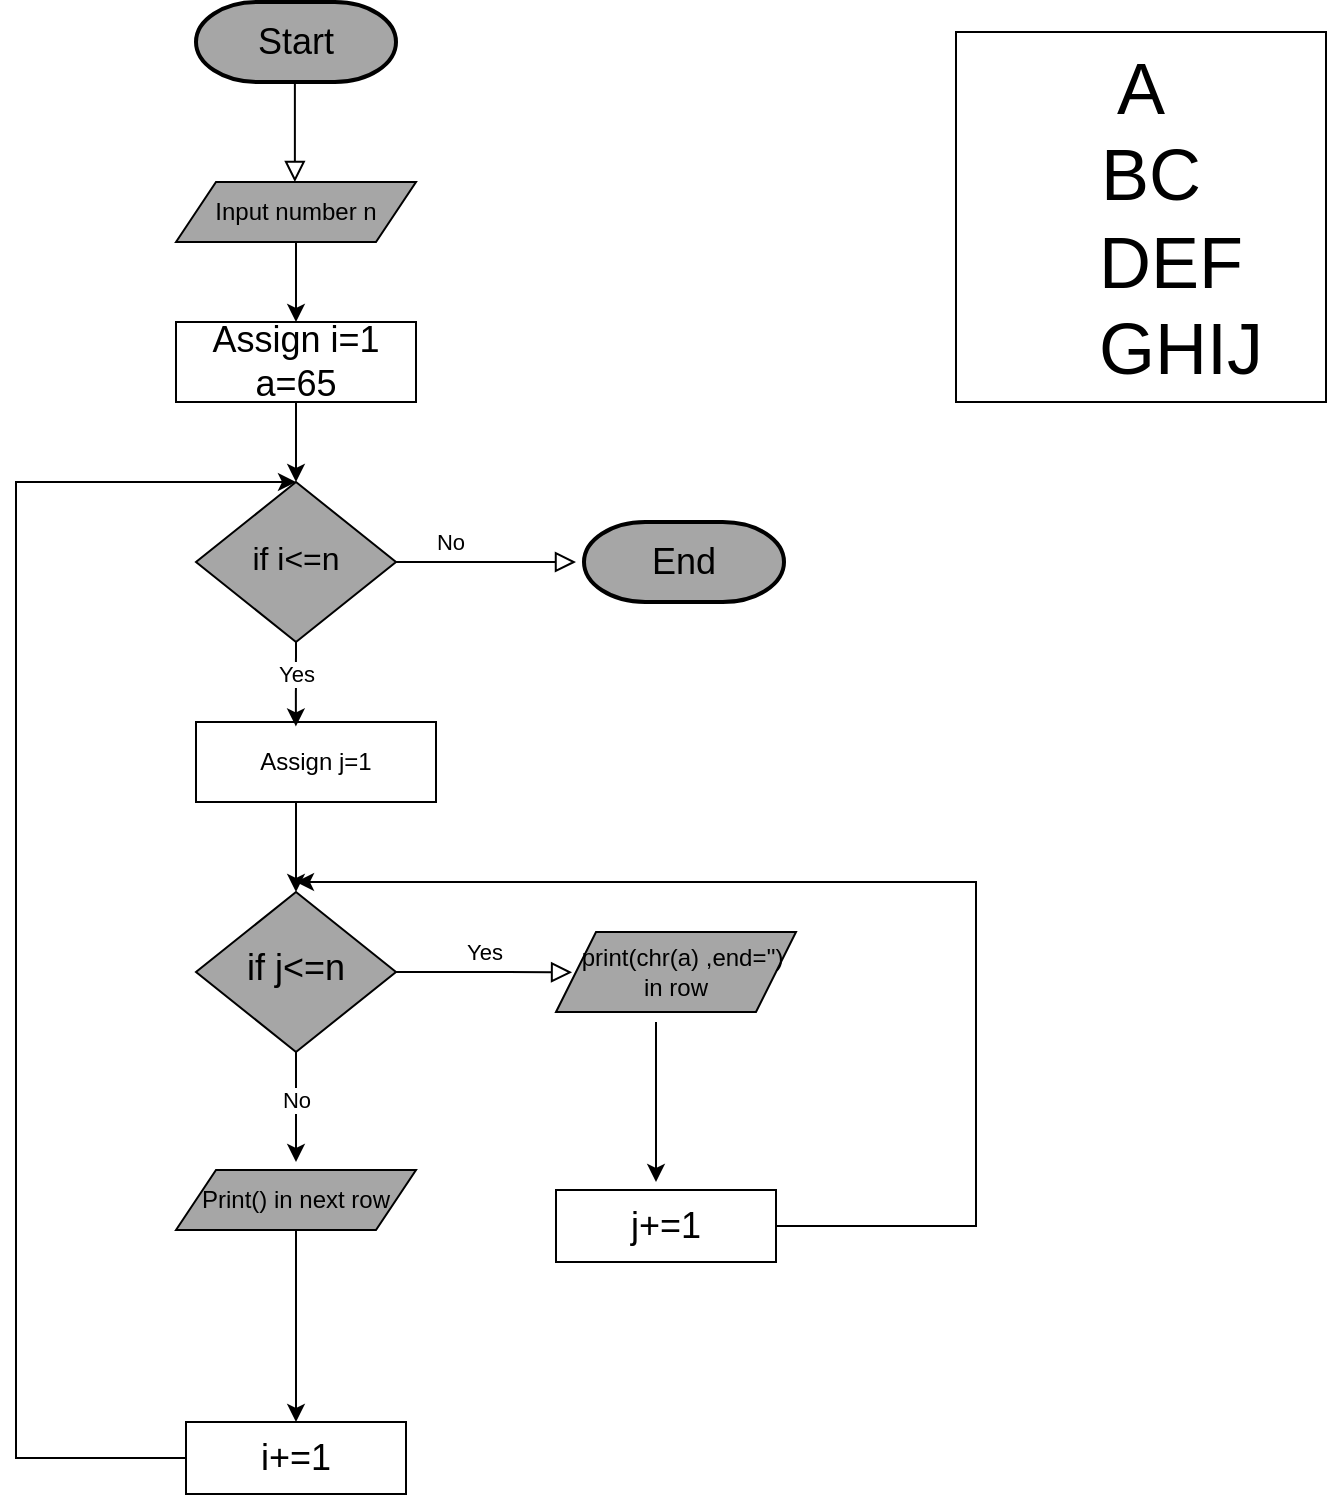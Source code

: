 <mxfile version="24.2.2" type="github">
  <diagram id="C5RBs43oDa-KdzZeNtuy" name="Page-1">
    <mxGraphModel dx="1750" dy="2039" grid="1" gridSize="10" guides="1" tooltips="1" connect="1" arrows="1" fold="1" page="1" pageScale="1" pageWidth="827" pageHeight="1169" background="none" math="0" shadow="0">
      <root>
        <mxCell id="WIyWlLk6GJQsqaUBKTNV-0" />
        <mxCell id="WIyWlLk6GJQsqaUBKTNV-1" parent="WIyWlLk6GJQsqaUBKTNV-0" />
        <mxCell id="WIyWlLk6GJQsqaUBKTNV-5" value="No" style="edgeStyle=orthogonalEdgeStyle;rounded=0;html=1;jettySize=auto;orthogonalLoop=1;fontSize=11;endArrow=block;endFill=0;endSize=8;strokeWidth=1;shadow=0;labelBackgroundColor=none;entryX=0;entryY=0.5;entryDx=0;entryDy=0;fillColor=#A6A6A6;" parent="WIyWlLk6GJQsqaUBKTNV-1" source="WIyWlLk6GJQsqaUBKTNV-6" edge="1">
          <mxGeometry x="-0.408" y="10" relative="1" as="geometry">
            <mxPoint as="offset" />
            <mxPoint x="360" y="280" as="targetPoint" />
          </mxGeometry>
        </mxCell>
        <mxCell id="WIyWlLk6GJQsqaUBKTNV-6" value="&lt;div&gt;&lt;font size=&quot;3&quot;&gt;if i&amp;lt;=n&lt;/font&gt;&lt;/div&gt;" style="rhombus;whiteSpace=wrap;html=1;shadow=0;fontFamily=Helvetica;fontSize=12;align=center;strokeWidth=1;spacing=6;spacingTop=-4;fillColor=#A6A6A6;rounded=0;" parent="WIyWlLk6GJQsqaUBKTNV-1" vertex="1">
          <mxGeometry x="170" y="240" width="100" height="80" as="geometry" />
        </mxCell>
        <mxCell id="WIyWlLk6GJQsqaUBKTNV-9" value="Yes" style="edgeStyle=orthogonalEdgeStyle;rounded=0;html=1;jettySize=auto;orthogonalLoop=1;fontSize=11;endArrow=block;endFill=0;endSize=8;strokeWidth=1;shadow=0;labelBackgroundColor=none;entryX=0.067;entryY=0.504;entryDx=0;entryDy=0;entryPerimeter=0;fillColor=#A6A6A6;" parent="WIyWlLk6GJQsqaUBKTNV-1" source="WIyWlLk6GJQsqaUBKTNV-10" target="iwPpwcAJchl694mHt0z0-7" edge="1">
          <mxGeometry y="10" relative="1" as="geometry">
            <mxPoint as="offset" />
            <mxPoint x="320" y="330" as="targetPoint" />
          </mxGeometry>
        </mxCell>
        <mxCell id="WIyWlLk6GJQsqaUBKTNV-10" value="&lt;div&gt;&lt;font style=&quot;font-size: 18px;&quot;&gt;if j&amp;lt;=n&lt;/font&gt;&lt;/div&gt;" style="rhombus;whiteSpace=wrap;html=1;shadow=0;fontFamily=Helvetica;fontSize=12;align=center;strokeWidth=1;spacing=6;spacingTop=-4;fillColor=#A6A6A6;rounded=0;" parent="WIyWlLk6GJQsqaUBKTNV-1" vertex="1">
          <mxGeometry x="170" y="445" width="100" height="80" as="geometry" />
        </mxCell>
        <mxCell id="iwPpwcAJchl694mHt0z0-0" value="Input number n" style="shape=parallelogram;perimeter=parallelogramPerimeter;whiteSpace=wrap;html=1;fixedSize=1;fillColor=#A6A6A6;rounded=0;" vertex="1" parent="WIyWlLk6GJQsqaUBKTNV-1">
          <mxGeometry x="160" y="90" width="120" height="30" as="geometry" />
        </mxCell>
        <mxCell id="iwPpwcAJchl694mHt0z0-2" value="" style="rounded=0;html=1;jettySize=auto;orthogonalLoop=1;fontSize=11;endArrow=block;endFill=0;endSize=8;strokeWidth=1;shadow=0;labelBackgroundColor=none;edgeStyle=orthogonalEdgeStyle;fillColor=#A6A6A6;" edge="1" parent="WIyWlLk6GJQsqaUBKTNV-1">
          <mxGeometry relative="1" as="geometry">
            <mxPoint x="219.44" y="40" as="sourcePoint" />
            <mxPoint x="219.44" y="90" as="targetPoint" />
          </mxGeometry>
        </mxCell>
        <mxCell id="iwPpwcAJchl694mHt0z0-7" value="&amp;nbsp; print(chr(a) ,end=&#39;&#39;)&lt;div&gt;in row&lt;/div&gt;" style="shape=parallelogram;perimeter=parallelogramPerimeter;whiteSpace=wrap;html=1;fixedSize=1;fillColor=#A6A6A6;rounded=0;" vertex="1" parent="WIyWlLk6GJQsqaUBKTNV-1">
          <mxGeometry x="350" y="465" width="120" height="40" as="geometry" />
        </mxCell>
        <mxCell id="iwPpwcAJchl694mHt0z0-14" value="Print() in next row" style="shape=parallelogram;perimeter=parallelogramPerimeter;whiteSpace=wrap;html=1;fixedSize=1;fillColor=#A6A6A6;rounded=0;" vertex="1" parent="WIyWlLk6GJQsqaUBKTNV-1">
          <mxGeometry x="160" y="584" width="120" height="30" as="geometry" />
        </mxCell>
        <mxCell id="iwPpwcAJchl694mHt0z0-16" value="&lt;font style=&quot;font-size: 18px;&quot;&gt;Assign i=1&lt;/font&gt;&lt;div&gt;&lt;font style=&quot;font-size: 18px;&quot;&gt;a=65&lt;/font&gt;&lt;/div&gt;" style="rounded=0;whiteSpace=wrap;html=1;" vertex="1" parent="WIyWlLk6GJQsqaUBKTNV-1">
          <mxGeometry x="160" y="160" width="120" height="40" as="geometry" />
        </mxCell>
        <mxCell id="iwPpwcAJchl694mHt0z0-17" value="" style="endArrow=classic;html=1;rounded=0;entryX=0.5;entryY=0;entryDx=0;entryDy=0;exitX=0.5;exitY=1;exitDx=0;exitDy=0;" edge="1" parent="WIyWlLk6GJQsqaUBKTNV-1" source="iwPpwcAJchl694mHt0z0-0" target="iwPpwcAJchl694mHt0z0-16">
          <mxGeometry width="50" height="50" relative="1" as="geometry">
            <mxPoint x="310" y="170" as="sourcePoint" />
            <mxPoint x="360" y="120" as="targetPoint" />
          </mxGeometry>
        </mxCell>
        <mxCell id="iwPpwcAJchl694mHt0z0-18" value="" style="endArrow=classic;html=1;rounded=0;entryX=0.5;entryY=0;entryDx=0;entryDy=0;exitX=0.5;exitY=1;exitDx=0;exitDy=0;" edge="1" parent="WIyWlLk6GJQsqaUBKTNV-1" source="iwPpwcAJchl694mHt0z0-16" target="WIyWlLk6GJQsqaUBKTNV-6">
          <mxGeometry width="50" height="50" relative="1" as="geometry">
            <mxPoint x="310" y="170" as="sourcePoint" />
            <mxPoint x="360" y="120" as="targetPoint" />
          </mxGeometry>
        </mxCell>
        <mxCell id="iwPpwcAJchl694mHt0z0-20" value="Assign j=1" style="rounded=0;whiteSpace=wrap;html=1;" vertex="1" parent="WIyWlLk6GJQsqaUBKTNV-1">
          <mxGeometry x="170" y="360" width="120" height="40" as="geometry" />
        </mxCell>
        <mxCell id="iwPpwcAJchl694mHt0z0-21" value="" style="endArrow=classic;html=1;rounded=0;entryX=0.416;entryY=0.055;entryDx=0;entryDy=0;exitX=0.5;exitY=1;exitDx=0;exitDy=0;entryPerimeter=0;" edge="1" parent="WIyWlLk6GJQsqaUBKTNV-1" source="WIyWlLk6GJQsqaUBKTNV-6" target="iwPpwcAJchl694mHt0z0-20">
          <mxGeometry width="50" height="50" relative="1" as="geometry">
            <mxPoint x="310" y="450" as="sourcePoint" />
            <mxPoint x="360" y="400" as="targetPoint" />
          </mxGeometry>
        </mxCell>
        <mxCell id="iwPpwcAJchl694mHt0z0-23" value="Yes" style="edgeLabel;html=1;align=center;verticalAlign=middle;resizable=0;points=[];rounded=0;" vertex="1" connectable="0" parent="iwPpwcAJchl694mHt0z0-21">
          <mxGeometry x="-0.273" relative="1" as="geometry">
            <mxPoint as="offset" />
          </mxGeometry>
        </mxCell>
        <mxCell id="iwPpwcAJchl694mHt0z0-24" value="" style="endArrow=classic;html=1;rounded=0;entryX=0.5;entryY=0;entryDx=0;entryDy=0;" edge="1" parent="WIyWlLk6GJQsqaUBKTNV-1" target="WIyWlLk6GJQsqaUBKTNV-10">
          <mxGeometry width="50" height="50" relative="1" as="geometry">
            <mxPoint x="220" y="400" as="sourcePoint" />
            <mxPoint x="80" y="420" as="targetPoint" />
          </mxGeometry>
        </mxCell>
        <mxCell id="iwPpwcAJchl694mHt0z0-25" value="" style="endArrow=classic;html=1;rounded=0;exitX=0.5;exitY=1;exitDx=0;exitDy=0;" edge="1" parent="WIyWlLk6GJQsqaUBKTNV-1" source="WIyWlLk6GJQsqaUBKTNV-10">
          <mxGeometry width="50" height="50" relative="1" as="geometry">
            <mxPoint x="260" y="430" as="sourcePoint" />
            <mxPoint x="220" y="580" as="targetPoint" />
          </mxGeometry>
        </mxCell>
        <mxCell id="iwPpwcAJchl694mHt0z0-26" value="No" style="edgeLabel;html=1;align=center;verticalAlign=middle;resizable=0;points=[];rounded=0;" vertex="1" connectable="0" parent="iwPpwcAJchl694mHt0z0-25">
          <mxGeometry x="-0.148" relative="1" as="geometry">
            <mxPoint as="offset" />
          </mxGeometry>
        </mxCell>
        <mxCell id="iwPpwcAJchl694mHt0z0-29" value="&lt;font style=&quot;font-size: 18px;&quot;&gt;j+=1&lt;/font&gt;" style="rounded=0;whiteSpace=wrap;html=1;" vertex="1" parent="WIyWlLk6GJQsqaUBKTNV-1">
          <mxGeometry x="350" y="594" width="110" height="36" as="geometry" />
        </mxCell>
        <mxCell id="iwPpwcAJchl694mHt0z0-30" value="&lt;font style=&quot;font-size: 18px;&quot;&gt;i+=1&lt;/font&gt;" style="rounded=0;whiteSpace=wrap;html=1;" vertex="1" parent="WIyWlLk6GJQsqaUBKTNV-1">
          <mxGeometry x="165" y="710" width="110" height="36" as="geometry" />
        </mxCell>
        <mxCell id="iwPpwcAJchl694mHt0z0-31" value="" style="endArrow=classic;html=1;rounded=0;entryX=0.5;entryY=0;entryDx=0;entryDy=0;exitX=0.5;exitY=1;exitDx=0;exitDy=0;" edge="1" parent="WIyWlLk6GJQsqaUBKTNV-1" source="iwPpwcAJchl694mHt0z0-14" target="iwPpwcAJchl694mHt0z0-30">
          <mxGeometry width="50" height="50" relative="1" as="geometry">
            <mxPoint x="480" y="600" as="sourcePoint" />
            <mxPoint x="530" y="550" as="targetPoint" />
          </mxGeometry>
        </mxCell>
        <mxCell id="iwPpwcAJchl694mHt0z0-33" value="" style="endArrow=classic;html=1;rounded=0;" edge="1" parent="WIyWlLk6GJQsqaUBKTNV-1">
          <mxGeometry width="50" height="50" relative="1" as="geometry">
            <mxPoint x="400" y="510" as="sourcePoint" />
            <mxPoint x="400" y="590" as="targetPoint" />
          </mxGeometry>
        </mxCell>
        <mxCell id="iwPpwcAJchl694mHt0z0-35" value="" style="endArrow=classic;html=1;rounded=0;exitX=1;exitY=0.5;exitDx=0;exitDy=0;" edge="1" parent="WIyWlLk6GJQsqaUBKTNV-1" source="iwPpwcAJchl694mHt0z0-29">
          <mxGeometry width="50" height="50" relative="1" as="geometry">
            <mxPoint x="600" y="390" as="sourcePoint" />
            <mxPoint x="220" y="440" as="targetPoint" />
            <Array as="points">
              <mxPoint x="560" y="612" />
              <mxPoint x="560" y="440" />
            </Array>
          </mxGeometry>
        </mxCell>
        <mxCell id="iwPpwcAJchl694mHt0z0-36" value="" style="endArrow=classic;html=1;rounded=0;exitX=0;exitY=0.5;exitDx=0;exitDy=0;" edge="1" parent="WIyWlLk6GJQsqaUBKTNV-1" source="iwPpwcAJchl694mHt0z0-30">
          <mxGeometry width="50" height="50" relative="1" as="geometry">
            <mxPoint x="600" y="390" as="sourcePoint" />
            <mxPoint x="220" y="240" as="targetPoint" />
            <Array as="points">
              <mxPoint x="80" y="728" />
              <mxPoint x="80" y="280" />
              <mxPoint x="80" y="240" />
            </Array>
          </mxGeometry>
        </mxCell>
        <mxCell id="iwPpwcAJchl694mHt0z0-39" value="&lt;font style=&quot;font-size: 18px;&quot;&gt;Start&lt;/font&gt;" style="strokeWidth=2;html=1;shape=mxgraph.flowchart.terminator;whiteSpace=wrap;fillColor=#A6A6A6;" vertex="1" parent="WIyWlLk6GJQsqaUBKTNV-1">
          <mxGeometry x="170" width="100" height="40" as="geometry" />
        </mxCell>
        <mxCell id="iwPpwcAJchl694mHt0z0-40" value="&lt;font style=&quot;font-size: 18px;&quot;&gt;End&lt;/font&gt;" style="strokeWidth=2;html=1;shape=mxgraph.flowchart.terminator;whiteSpace=wrap;fillColor=#A6A6A6;" vertex="1" parent="WIyWlLk6GJQsqaUBKTNV-1">
          <mxGeometry x="364" y="260" width="100" height="40" as="geometry" />
        </mxCell>
        <mxCell id="iwPpwcAJchl694mHt0z0-43" value="&lt;span style=&quot;font-size: 36px;&quot;&gt;A&lt;/span&gt;&lt;div&gt;&lt;span style=&quot;font-size: 36px;&quot;&gt;&amp;nbsp;BC&lt;/span&gt;&lt;/div&gt;&lt;div&gt;&lt;span style=&quot;font-size: 36px;&quot;&gt;&amp;nbsp; &amp;nbsp;DEF&lt;/span&gt;&lt;/div&gt;&lt;div&gt;&lt;span style=&quot;font-size: 36px;&quot;&gt;&amp;nbsp; &amp;nbsp; GHIJ&lt;/span&gt;&lt;/div&gt;" style="whiteSpace=wrap;html=1;aspect=fixed;" vertex="1" parent="WIyWlLk6GJQsqaUBKTNV-1">
          <mxGeometry x="550" y="15" width="185" height="185" as="geometry" />
        </mxCell>
      </root>
    </mxGraphModel>
  </diagram>
</mxfile>
